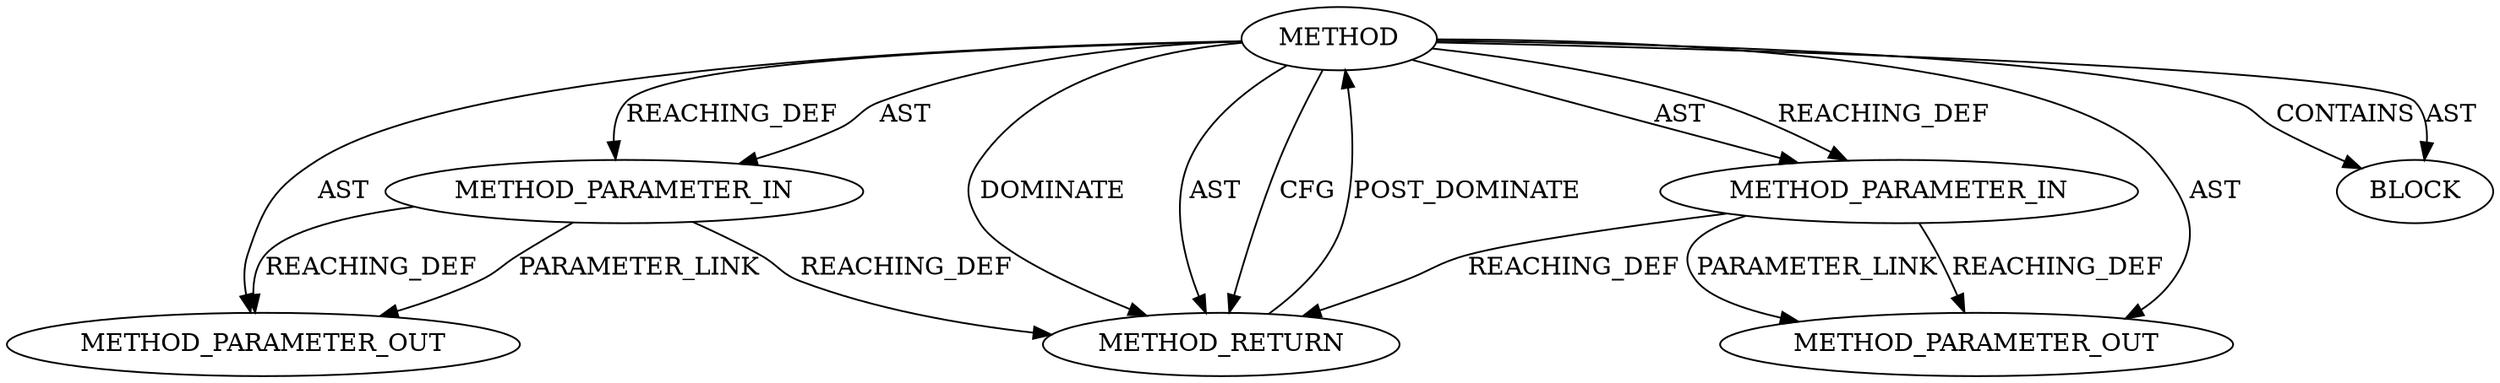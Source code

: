 digraph {
  12365 [label=METHOD AST_PARENT_TYPE="NAMESPACE_BLOCK" AST_PARENT_FULL_NAME="<global>" ORDER=0 CODE="<empty>" FULL_NAME="aead_request_alloc" IS_EXTERNAL=true FILENAME="<empty>" SIGNATURE="" NAME="aead_request_alloc"]
  13395 [label=METHOD_PARAMETER_OUT ORDER=2 CODE="p2" IS_VARIADIC=false TYPE_FULL_NAME="ANY" EVALUATION_STRATEGY="BY_VALUE" INDEX=2 NAME="p2"]
  12368 [label=BLOCK ORDER=1 ARGUMENT_INDEX=1 CODE="<empty>" TYPE_FULL_NAME="ANY"]
  13394 [label=METHOD_PARAMETER_OUT ORDER=1 CODE="p1" IS_VARIADIC=false TYPE_FULL_NAME="ANY" EVALUATION_STRATEGY="BY_VALUE" INDEX=1 NAME="p1"]
  12369 [label=METHOD_RETURN ORDER=2 CODE="RET" TYPE_FULL_NAME="ANY" EVALUATION_STRATEGY="BY_VALUE"]
  12367 [label=METHOD_PARAMETER_IN ORDER=2 CODE="p2" IS_VARIADIC=false TYPE_FULL_NAME="ANY" EVALUATION_STRATEGY="BY_VALUE" INDEX=2 NAME="p2"]
  12366 [label=METHOD_PARAMETER_IN ORDER=1 CODE="p1" IS_VARIADIC=false TYPE_FULL_NAME="ANY" EVALUATION_STRATEGY="BY_VALUE" INDEX=1 NAME="p1"]
  12365 -> 12368 [label=CONTAINS ]
  12365 -> 12367 [label=REACHING_DEF VARIABLE=""]
  12366 -> 13394 [label=PARAMETER_LINK ]
  12367 -> 12369 [label=REACHING_DEF VARIABLE="p2"]
  12369 -> 12365 [label=POST_DOMINATE ]
  12366 -> 12369 [label=REACHING_DEF VARIABLE="p1"]
  12365 -> 13394 [label=AST ]
  12365 -> 12369 [label=DOMINATE ]
  12366 -> 13394 [label=REACHING_DEF VARIABLE="p1"]
  12365 -> 12368 [label=AST ]
  12365 -> 12369 [label=AST ]
  12365 -> 12366 [label=AST ]
  12365 -> 13395 [label=AST ]
  12365 -> 12367 [label=AST ]
  12365 -> 12366 [label=REACHING_DEF VARIABLE=""]
  12367 -> 13395 [label=REACHING_DEF VARIABLE="p2"]
  12367 -> 13395 [label=PARAMETER_LINK ]
  12365 -> 12369 [label=CFG ]
}
